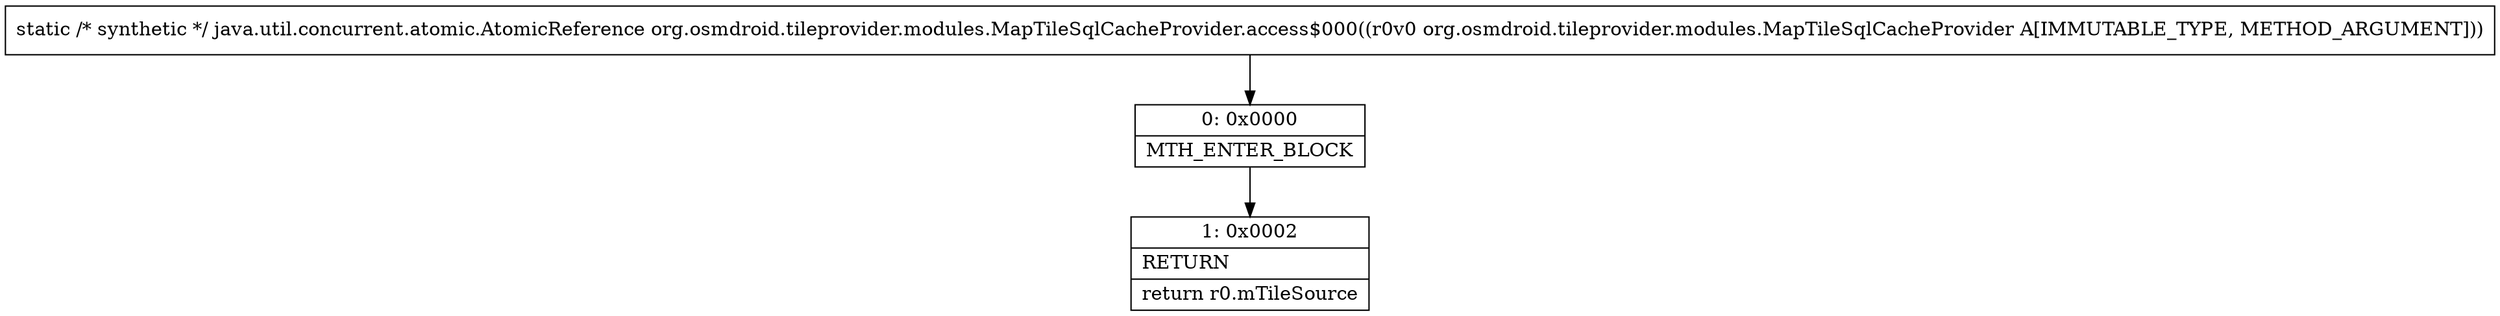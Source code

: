 digraph "CFG fororg.osmdroid.tileprovider.modules.MapTileSqlCacheProvider.access$000(Lorg\/osmdroid\/tileprovider\/modules\/MapTileSqlCacheProvider;)Ljava\/util\/concurrent\/atomic\/AtomicReference;" {
Node_0 [shape=record,label="{0\:\ 0x0000|MTH_ENTER_BLOCK\l}"];
Node_1 [shape=record,label="{1\:\ 0x0002|RETURN\l|return r0.mTileSource\l}"];
MethodNode[shape=record,label="{static \/* synthetic *\/ java.util.concurrent.atomic.AtomicReference org.osmdroid.tileprovider.modules.MapTileSqlCacheProvider.access$000((r0v0 org.osmdroid.tileprovider.modules.MapTileSqlCacheProvider A[IMMUTABLE_TYPE, METHOD_ARGUMENT])) }"];
MethodNode -> Node_0;
Node_0 -> Node_1;
}

